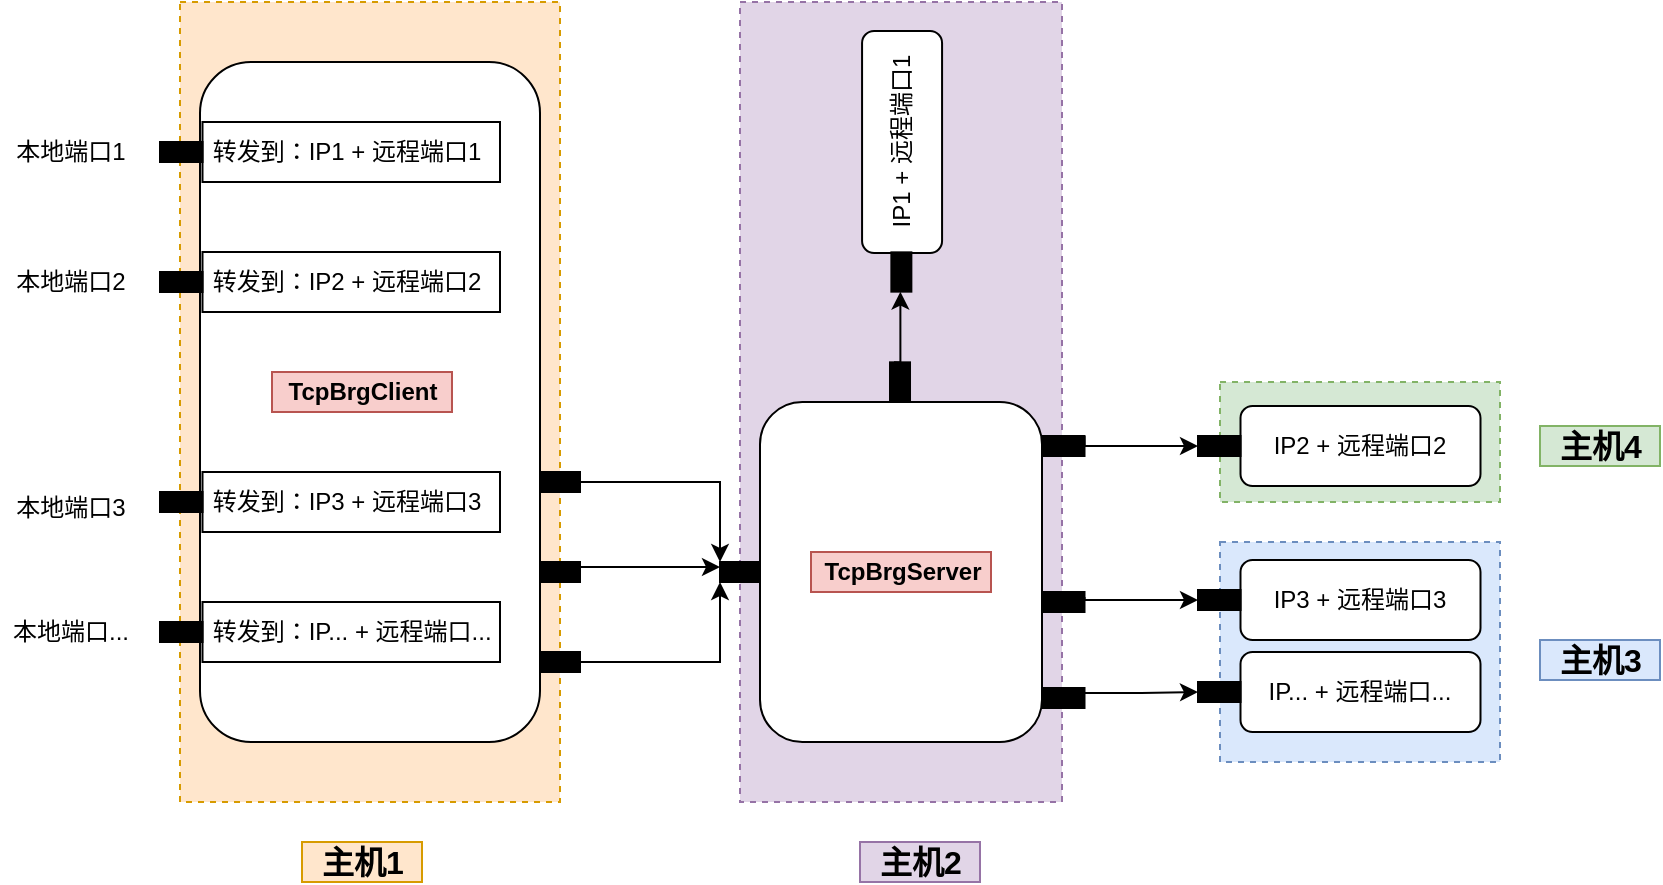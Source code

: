<mxfile version="16.2.4" type="github">
  <diagram id="ZvBWjjgQ0p8d6c_FjP97" name="Page-1">
    <mxGraphModel dx="2062" dy="1132" grid="1" gridSize="10" guides="1" tooltips="1" connect="1" arrows="1" fold="1" page="1" pageScale="1" pageWidth="100000" pageHeight="200000" math="0" shadow="0">
      <root>
        <mxCell id="0" />
        <mxCell id="1" parent="0" />
        <mxCell id="Z9xgoCtB_bgihMzi4D6J-79" value="" style="rounded=0;whiteSpace=wrap;html=1;fillColor=#dae8fc;dashed=1;strokeColor=#6c8ebf;" vertex="1" parent="1">
          <mxGeometry x="910" y="500" width="140" height="110" as="geometry" />
        </mxCell>
        <mxCell id="Z9xgoCtB_bgihMzi4D6J-81" value="" style="rounded=0;whiteSpace=wrap;html=1;fillColor=#d5e8d4;dashed=1;strokeColor=#82b366;" vertex="1" parent="1">
          <mxGeometry x="910" y="420" width="140" height="60" as="geometry" />
        </mxCell>
        <mxCell id="Z9xgoCtB_bgihMzi4D6J-59" value="" style="rounded=0;whiteSpace=wrap;html=1;fillColor=#e1d5e7;dashed=1;strokeColor=#9673a6;" vertex="1" parent="1">
          <mxGeometry x="670" y="230" width="161" height="400" as="geometry" />
        </mxCell>
        <mxCell id="Z9xgoCtB_bgihMzi4D6J-57" value="" style="rounded=0;whiteSpace=wrap;html=1;fillColor=#ffe6cc;dashed=1;strokeColor=#d79b00;" vertex="1" parent="1">
          <mxGeometry x="390" y="230" width="190" height="400" as="geometry" />
        </mxCell>
        <mxCell id="Z9xgoCtB_bgihMzi4D6J-1" value="" style="rounded=1;whiteSpace=wrap;html=1;" vertex="1" parent="1">
          <mxGeometry x="400" y="260" width="170" height="340" as="geometry" />
        </mxCell>
        <mxCell id="Z9xgoCtB_bgihMzi4D6J-7" value="" style="group" vertex="1" connectable="0" parent="1">
          <mxGeometry x="380" y="290" width="170" height="30" as="geometry" />
        </mxCell>
        <mxCell id="Z9xgoCtB_bgihMzi4D6J-2" value="&amp;nbsp;转发到：IP1 + 远程端口1" style="rounded=0;whiteSpace=wrap;html=1;align=left;" vertex="1" parent="Z9xgoCtB_bgihMzi4D6J-7">
          <mxGeometry x="21.25" width="148.75" height="30" as="geometry" />
        </mxCell>
        <mxCell id="Z9xgoCtB_bgihMzi4D6J-5" value="" style="rounded=0;whiteSpace=wrap;html=1;fillColor=#000000;" vertex="1" parent="Z9xgoCtB_bgihMzi4D6J-7">
          <mxGeometry y="10" width="21.25" height="10" as="geometry" />
        </mxCell>
        <mxCell id="Z9xgoCtB_bgihMzi4D6J-8" value="本地端口1" style="text;html=1;resizable=0;autosize=1;align=center;verticalAlign=middle;points=[];fillColor=none;strokeColor=none;rounded=0;" vertex="1" parent="1">
          <mxGeometry x="300" y="295" width="70" height="20" as="geometry" />
        </mxCell>
        <mxCell id="Z9xgoCtB_bgihMzi4D6J-10" value="" style="group" vertex="1" connectable="0" parent="1">
          <mxGeometry x="380" y="465" width="170" height="30" as="geometry" />
        </mxCell>
        <mxCell id="Z9xgoCtB_bgihMzi4D6J-11" value="&amp;nbsp;转发到：IP3 + 远程端口3" style="rounded=0;whiteSpace=wrap;html=1;align=left;" vertex="1" parent="Z9xgoCtB_bgihMzi4D6J-10">
          <mxGeometry x="21.25" width="148.75" height="30" as="geometry" />
        </mxCell>
        <mxCell id="Z9xgoCtB_bgihMzi4D6J-12" value="" style="rounded=0;whiteSpace=wrap;html=1;fillColor=#000000;" vertex="1" parent="Z9xgoCtB_bgihMzi4D6J-10">
          <mxGeometry y="10" width="21.25" height="10" as="geometry" />
        </mxCell>
        <mxCell id="Z9xgoCtB_bgihMzi4D6J-13" value="" style="group" vertex="1" connectable="0" parent="1">
          <mxGeometry x="380" y="355" width="170" height="30" as="geometry" />
        </mxCell>
        <mxCell id="Z9xgoCtB_bgihMzi4D6J-14" value="&amp;nbsp;转发到：IP2 + 远程端口2" style="rounded=0;whiteSpace=wrap;html=1;align=left;" vertex="1" parent="Z9xgoCtB_bgihMzi4D6J-13">
          <mxGeometry x="21.25" width="148.75" height="30" as="geometry" />
        </mxCell>
        <mxCell id="Z9xgoCtB_bgihMzi4D6J-15" value="" style="rounded=0;whiteSpace=wrap;html=1;fillColor=#000000;" vertex="1" parent="Z9xgoCtB_bgihMzi4D6J-13">
          <mxGeometry y="10" width="21.25" height="10" as="geometry" />
        </mxCell>
        <mxCell id="Z9xgoCtB_bgihMzi4D6J-17" value="" style="group" vertex="1" connectable="0" parent="1">
          <mxGeometry x="380" y="530" width="170" height="30" as="geometry" />
        </mxCell>
        <mxCell id="Z9xgoCtB_bgihMzi4D6J-18" value="&amp;nbsp;转发到：IP... + 远程端口..." style="rounded=0;whiteSpace=wrap;html=1;align=left;" vertex="1" parent="Z9xgoCtB_bgihMzi4D6J-17">
          <mxGeometry x="21.25" width="148.75" height="30" as="geometry" />
        </mxCell>
        <mxCell id="Z9xgoCtB_bgihMzi4D6J-19" value="" style="rounded=0;whiteSpace=wrap;html=1;fillColor=#000000;" vertex="1" parent="Z9xgoCtB_bgihMzi4D6J-17">
          <mxGeometry y="10" width="21.25" height="10" as="geometry" />
        </mxCell>
        <mxCell id="Z9xgoCtB_bgihMzi4D6J-20" value="本地端口2" style="text;html=1;resizable=0;autosize=1;align=center;verticalAlign=middle;points=[];fillColor=none;strokeColor=none;rounded=0;" vertex="1" parent="1">
          <mxGeometry x="300" y="360" width="70" height="20" as="geometry" />
        </mxCell>
        <mxCell id="Z9xgoCtB_bgihMzi4D6J-21" value="本地端口3" style="text;html=1;resizable=0;autosize=1;align=center;verticalAlign=middle;points=[];fillColor=none;strokeColor=none;rounded=0;" vertex="1" parent="1">
          <mxGeometry x="300" y="473" width="70" height="20" as="geometry" />
        </mxCell>
        <mxCell id="Z9xgoCtB_bgihMzi4D6J-22" value="本地端口..." style="text;html=1;resizable=0;autosize=1;align=center;verticalAlign=middle;points=[];fillColor=none;strokeColor=none;rounded=0;" vertex="1" parent="1">
          <mxGeometry x="300" y="535" width="70" height="20" as="geometry" />
        </mxCell>
        <mxCell id="Z9xgoCtB_bgihMzi4D6J-23" value="" style="rounded=1;whiteSpace=wrap;html=1;" vertex="1" parent="1">
          <mxGeometry x="680" y="430" width="141" height="170" as="geometry" />
        </mxCell>
        <mxCell id="Z9xgoCtB_bgihMzi4D6J-31" style="edgeStyle=orthogonalEdgeStyle;rounded=0;orthogonalLoop=1;jettySize=auto;html=1;exitX=1;exitY=0.5;exitDx=0;exitDy=0;entryX=0;entryY=0;entryDx=0;entryDy=0;" edge="1" parent="1" source="Z9xgoCtB_bgihMzi4D6J-24" target="Z9xgoCtB_bgihMzi4D6J-30">
          <mxGeometry relative="1" as="geometry" />
        </mxCell>
        <mxCell id="Z9xgoCtB_bgihMzi4D6J-24" value="" style="rounded=0;whiteSpace=wrap;html=1;fillColor=#000000;" vertex="1" parent="1">
          <mxGeometry x="570" y="465" width="20" height="10" as="geometry" />
        </mxCell>
        <mxCell id="Z9xgoCtB_bgihMzi4D6J-32" style="edgeStyle=orthogonalEdgeStyle;rounded=0;orthogonalLoop=1;jettySize=auto;html=1;exitX=1;exitY=0.25;exitDx=0;exitDy=0;entryX=0;entryY=0.25;entryDx=0;entryDy=0;" edge="1" parent="1" source="Z9xgoCtB_bgihMzi4D6J-25" target="Z9xgoCtB_bgihMzi4D6J-30">
          <mxGeometry relative="1" as="geometry">
            <mxPoint x="740" y="513" as="targetPoint" />
          </mxGeometry>
        </mxCell>
        <mxCell id="Z9xgoCtB_bgihMzi4D6J-25" value="" style="rounded=0;whiteSpace=wrap;html=1;fillColor=#000000;" vertex="1" parent="1">
          <mxGeometry x="570" y="510" width="20" height="10" as="geometry" />
        </mxCell>
        <mxCell id="Z9xgoCtB_bgihMzi4D6J-33" style="edgeStyle=orthogonalEdgeStyle;rounded=0;orthogonalLoop=1;jettySize=auto;html=1;exitX=1;exitY=0.5;exitDx=0;exitDy=0;entryX=0;entryY=1;entryDx=0;entryDy=0;" edge="1" parent="1" source="Z9xgoCtB_bgihMzi4D6J-26" target="Z9xgoCtB_bgihMzi4D6J-30">
          <mxGeometry relative="1" as="geometry">
            <mxPoint x="740" y="515" as="targetPoint" />
          </mxGeometry>
        </mxCell>
        <mxCell id="Z9xgoCtB_bgihMzi4D6J-26" value="" style="rounded=0;whiteSpace=wrap;html=1;fillColor=#000000;" vertex="1" parent="1">
          <mxGeometry x="570" y="555" width="20" height="10" as="geometry" />
        </mxCell>
        <mxCell id="Z9xgoCtB_bgihMzi4D6J-30" value="" style="rounded=0;whiteSpace=wrap;html=1;fillColor=#000000;" vertex="1" parent="1">
          <mxGeometry x="660" y="510" width="20" height="10" as="geometry" />
        </mxCell>
        <mxCell id="Z9xgoCtB_bgihMzi4D6J-40" value="" style="group;rotation=-90;" vertex="1" connectable="0" parent="1">
          <mxGeometry x="690" y="296" width="130.62" height="40" as="geometry" />
        </mxCell>
        <mxCell id="Z9xgoCtB_bgihMzi4D6J-37" value="&lt;span&gt;IP1 + 远程端口1&lt;/span&gt;" style="rounded=1;whiteSpace=wrap;html=1;fillColor=#FFFFFF;rotation=-90;" vertex="1" parent="Z9xgoCtB_bgihMzi4D6J-40">
          <mxGeometry x="5.548" y="-16" width="110.969" height="40" as="geometry" />
        </mxCell>
        <mxCell id="Z9xgoCtB_bgihMzi4D6J-38" value="" style="rounded=0;whiteSpace=wrap;html=1;fillColor=#000000;rotation=-90;" vertex="1" parent="Z9xgoCtB_bgihMzi4D6J-40">
          <mxGeometry x="50.861" y="64" width="19.651" height="10" as="geometry" />
        </mxCell>
        <mxCell id="Z9xgoCtB_bgihMzi4D6J-72" style="edgeStyle=orthogonalEdgeStyle;rounded=0;orthogonalLoop=1;jettySize=auto;html=1;exitX=0.25;exitY=0;exitDx=0;exitDy=0;entryX=1;entryY=0.5;entryDx=0;entryDy=0;fontSize=16;" edge="1" parent="Z9xgoCtB_bgihMzi4D6J-40" source="Z9xgoCtB_bgihMzi4D6J-38" target="Z9xgoCtB_bgihMzi4D6J-38">
          <mxGeometry relative="1" as="geometry" />
        </mxCell>
        <mxCell id="Z9xgoCtB_bgihMzi4D6J-41" value="" style="group" vertex="1" connectable="0" parent="1">
          <mxGeometry x="899" y="432" width="141.25" height="40" as="geometry" />
        </mxCell>
        <mxCell id="Z9xgoCtB_bgihMzi4D6J-42" value="&lt;span&gt;IP2 + 远程端口2&lt;/span&gt;" style="rounded=1;whiteSpace=wrap;html=1;fillColor=#FFFFFF;" vertex="1" parent="Z9xgoCtB_bgihMzi4D6J-41">
          <mxGeometry x="21.25" width="120" height="40" as="geometry" />
        </mxCell>
        <mxCell id="Z9xgoCtB_bgihMzi4D6J-43" value="" style="rounded=0;whiteSpace=wrap;html=1;fillColor=#000000;" vertex="1" parent="Z9xgoCtB_bgihMzi4D6J-41">
          <mxGeometry y="15" width="21.25" height="10" as="geometry" />
        </mxCell>
        <mxCell id="Z9xgoCtB_bgihMzi4D6J-44" value="" style="group" vertex="1" connectable="0" parent="1">
          <mxGeometry x="899" y="509" width="141.25" height="40" as="geometry" />
        </mxCell>
        <mxCell id="Z9xgoCtB_bgihMzi4D6J-45" value="&lt;span&gt;IP3 + 远程端口3&lt;/span&gt;" style="rounded=1;whiteSpace=wrap;html=1;fillColor=#FFFFFF;" vertex="1" parent="Z9xgoCtB_bgihMzi4D6J-44">
          <mxGeometry x="21.25" width="120" height="40" as="geometry" />
        </mxCell>
        <mxCell id="Z9xgoCtB_bgihMzi4D6J-46" value="" style="rounded=0;whiteSpace=wrap;html=1;fillColor=#000000;" vertex="1" parent="Z9xgoCtB_bgihMzi4D6J-44">
          <mxGeometry y="15" width="21.25" height="10" as="geometry" />
        </mxCell>
        <mxCell id="Z9xgoCtB_bgihMzi4D6J-47" value="" style="group" vertex="1" connectable="0" parent="1">
          <mxGeometry x="899" y="555" width="141.25" height="40" as="geometry" />
        </mxCell>
        <mxCell id="Z9xgoCtB_bgihMzi4D6J-48" value="&lt;span&gt;IP... + 远程端口...&lt;br&gt;&lt;/span&gt;" style="rounded=1;whiteSpace=wrap;html=1;fillColor=#FFFFFF;" vertex="1" parent="Z9xgoCtB_bgihMzi4D6J-47">
          <mxGeometry x="21.25" width="120" height="40" as="geometry" />
        </mxCell>
        <mxCell id="Z9xgoCtB_bgihMzi4D6J-49" value="" style="rounded=0;whiteSpace=wrap;html=1;fillColor=#000000;" vertex="1" parent="Z9xgoCtB_bgihMzi4D6J-47">
          <mxGeometry y="15" width="21.25" height="10" as="geometry" />
        </mxCell>
        <mxCell id="Z9xgoCtB_bgihMzi4D6J-51" style="edgeStyle=orthogonalEdgeStyle;rounded=0;orthogonalLoop=1;jettySize=auto;html=1;exitX=1;exitY=0.25;exitDx=0;exitDy=0;entryX=0;entryY=0.5;entryDx=0;entryDy=0;" edge="1" parent="1" source="Z9xgoCtB_bgihMzi4D6J-50" target="Z9xgoCtB_bgihMzi4D6J-49">
          <mxGeometry relative="1" as="geometry" />
        </mxCell>
        <mxCell id="Z9xgoCtB_bgihMzi4D6J-50" value="" style="rounded=0;whiteSpace=wrap;html=1;fillColor=#000000;" vertex="1" parent="1">
          <mxGeometry x="821" y="573" width="21.25" height="10" as="geometry" />
        </mxCell>
        <mxCell id="Z9xgoCtB_bgihMzi4D6J-54" value="TcpBrgClient" style="text;html=1;align=center;verticalAlign=middle;resizable=0;points=[];autosize=1;strokeColor=#b85450;fillColor=#f8cecc;fontStyle=1" vertex="1" parent="1">
          <mxGeometry x="436" y="415" width="90" height="20" as="geometry" />
        </mxCell>
        <mxCell id="Z9xgoCtB_bgihMzi4D6J-55" value="TcpBrgServer" style="text;html=1;align=center;verticalAlign=middle;resizable=0;points=[];autosize=1;strokeColor=#b85450;fillColor=#f8cecc;fontStyle=1" vertex="1" parent="1">
          <mxGeometry x="705.5" y="505" width="90" height="20" as="geometry" />
        </mxCell>
        <mxCell id="Z9xgoCtB_bgihMzi4D6J-58" value="&lt;font style=&quot;font-size: 16px&quot;&gt;主机1&lt;/font&gt;" style="text;html=1;align=center;verticalAlign=middle;resizable=0;points=[];autosize=1;strokeColor=#d79b00;fillColor=#ffe6cc;fontStyle=1" vertex="1" parent="1">
          <mxGeometry x="451" y="650" width="60" height="20" as="geometry" />
        </mxCell>
        <mxCell id="Z9xgoCtB_bgihMzi4D6J-61" value="&lt;font style=&quot;font-size: 16px&quot;&gt;主机2&lt;/font&gt;" style="text;html=1;align=center;verticalAlign=middle;resizable=0;points=[];autosize=1;strokeColor=#9673a6;fillColor=#e1d5e7;fontStyle=1" vertex="1" parent="1">
          <mxGeometry x="730" y="650" width="60" height="20" as="geometry" />
        </mxCell>
        <mxCell id="Z9xgoCtB_bgihMzi4D6J-74" style="edgeStyle=orthogonalEdgeStyle;rounded=0;orthogonalLoop=1;jettySize=auto;html=1;exitX=1;exitY=0.5;exitDx=0;exitDy=0;entryX=0;entryY=0.75;entryDx=0;entryDy=0;fontSize=16;" edge="1" parent="1">
          <mxGeometry relative="1" as="geometry">
            <mxPoint x="747.006" y="410.175" as="sourcePoint" />
            <mxPoint x="750.186" y="374.825" as="targetPoint" />
          </mxGeometry>
        </mxCell>
        <mxCell id="Z9xgoCtB_bgihMzi4D6J-73" value="" style="rounded=0;whiteSpace=wrap;html=1;fillColor=#000000;rotation=-90;" vertex="1" parent="1">
          <mxGeometry x="740.181" y="415" width="19.651" height="10" as="geometry" />
        </mxCell>
        <mxCell id="Z9xgoCtB_bgihMzi4D6J-78" style="edgeStyle=orthogonalEdgeStyle;rounded=0;orthogonalLoop=1;jettySize=auto;html=1;exitX=1;exitY=0.25;exitDx=0;exitDy=0;entryX=0;entryY=0.5;entryDx=0;entryDy=0;fontSize=16;" edge="1" parent="1" source="Z9xgoCtB_bgihMzi4D6J-75" target="Z9xgoCtB_bgihMzi4D6J-46">
          <mxGeometry relative="1" as="geometry">
            <Array as="points">
              <mxPoint x="842" y="529" />
            </Array>
          </mxGeometry>
        </mxCell>
        <mxCell id="Z9xgoCtB_bgihMzi4D6J-75" value="" style="rounded=0;whiteSpace=wrap;html=1;fillColor=#000000;" vertex="1" parent="1">
          <mxGeometry x="821" y="525" width="21.25" height="10" as="geometry" />
        </mxCell>
        <mxCell id="Z9xgoCtB_bgihMzi4D6J-77" style="edgeStyle=orthogonalEdgeStyle;rounded=0;orthogonalLoop=1;jettySize=auto;html=1;exitX=1;exitY=0;exitDx=0;exitDy=0;entryX=0;entryY=0.5;entryDx=0;entryDy=0;fontSize=16;" edge="1" parent="1" source="Z9xgoCtB_bgihMzi4D6J-76" target="Z9xgoCtB_bgihMzi4D6J-43">
          <mxGeometry relative="1" as="geometry">
            <Array as="points">
              <mxPoint x="842" y="452" />
            </Array>
          </mxGeometry>
        </mxCell>
        <mxCell id="Z9xgoCtB_bgihMzi4D6J-76" value="" style="rounded=0;whiteSpace=wrap;html=1;fillColor=#000000;" vertex="1" parent="1">
          <mxGeometry x="821" y="447" width="21.25" height="10" as="geometry" />
        </mxCell>
        <mxCell id="Z9xgoCtB_bgihMzi4D6J-80" value="&lt;font style=&quot;font-size: 16px&quot;&gt;主机3&lt;/font&gt;" style="text;html=1;align=center;verticalAlign=middle;resizable=0;points=[];autosize=1;strokeColor=#6c8ebf;fillColor=#dae8fc;fontStyle=1" vertex="1" parent="1">
          <mxGeometry x="1070" y="549" width="60" height="20" as="geometry" />
        </mxCell>
        <mxCell id="Z9xgoCtB_bgihMzi4D6J-82" value="&lt;font style=&quot;font-size: 16px&quot;&gt;主机4&lt;/font&gt;" style="text;html=1;align=center;verticalAlign=middle;resizable=0;points=[];autosize=1;strokeColor=#82b366;fillColor=#d5e8d4;fontStyle=1;" vertex="1" parent="1">
          <mxGeometry x="1070" y="442" width="60" height="20" as="geometry" />
        </mxCell>
      </root>
    </mxGraphModel>
  </diagram>
</mxfile>
